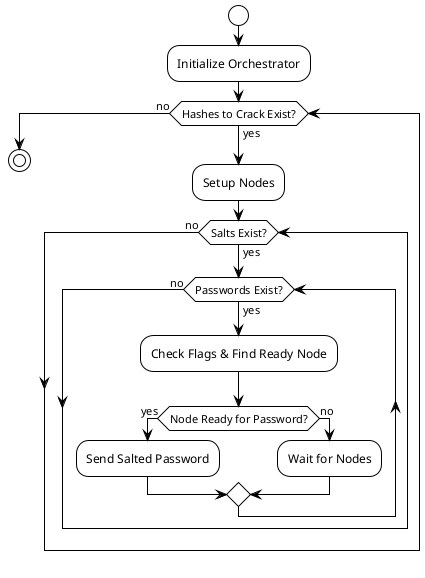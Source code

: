 @startuml
!theme plain
start
:Initialize Orchestrator;
while (Hashes to Crack Exist?) is (yes)
  :Setup Nodes;
  while (Salts Exist?) is (yes)
    while (Passwords Exist?) is (yes)
      :Check Flags & Find Ready Node;
      if (Node Ready for Password?) then (yes)
        :Send Salted Password;
      else (no)
        :Wait for Nodes;
      endif
    endwhile (no)
  endwhile (no)
endwhile (no)
stop
@enduml
